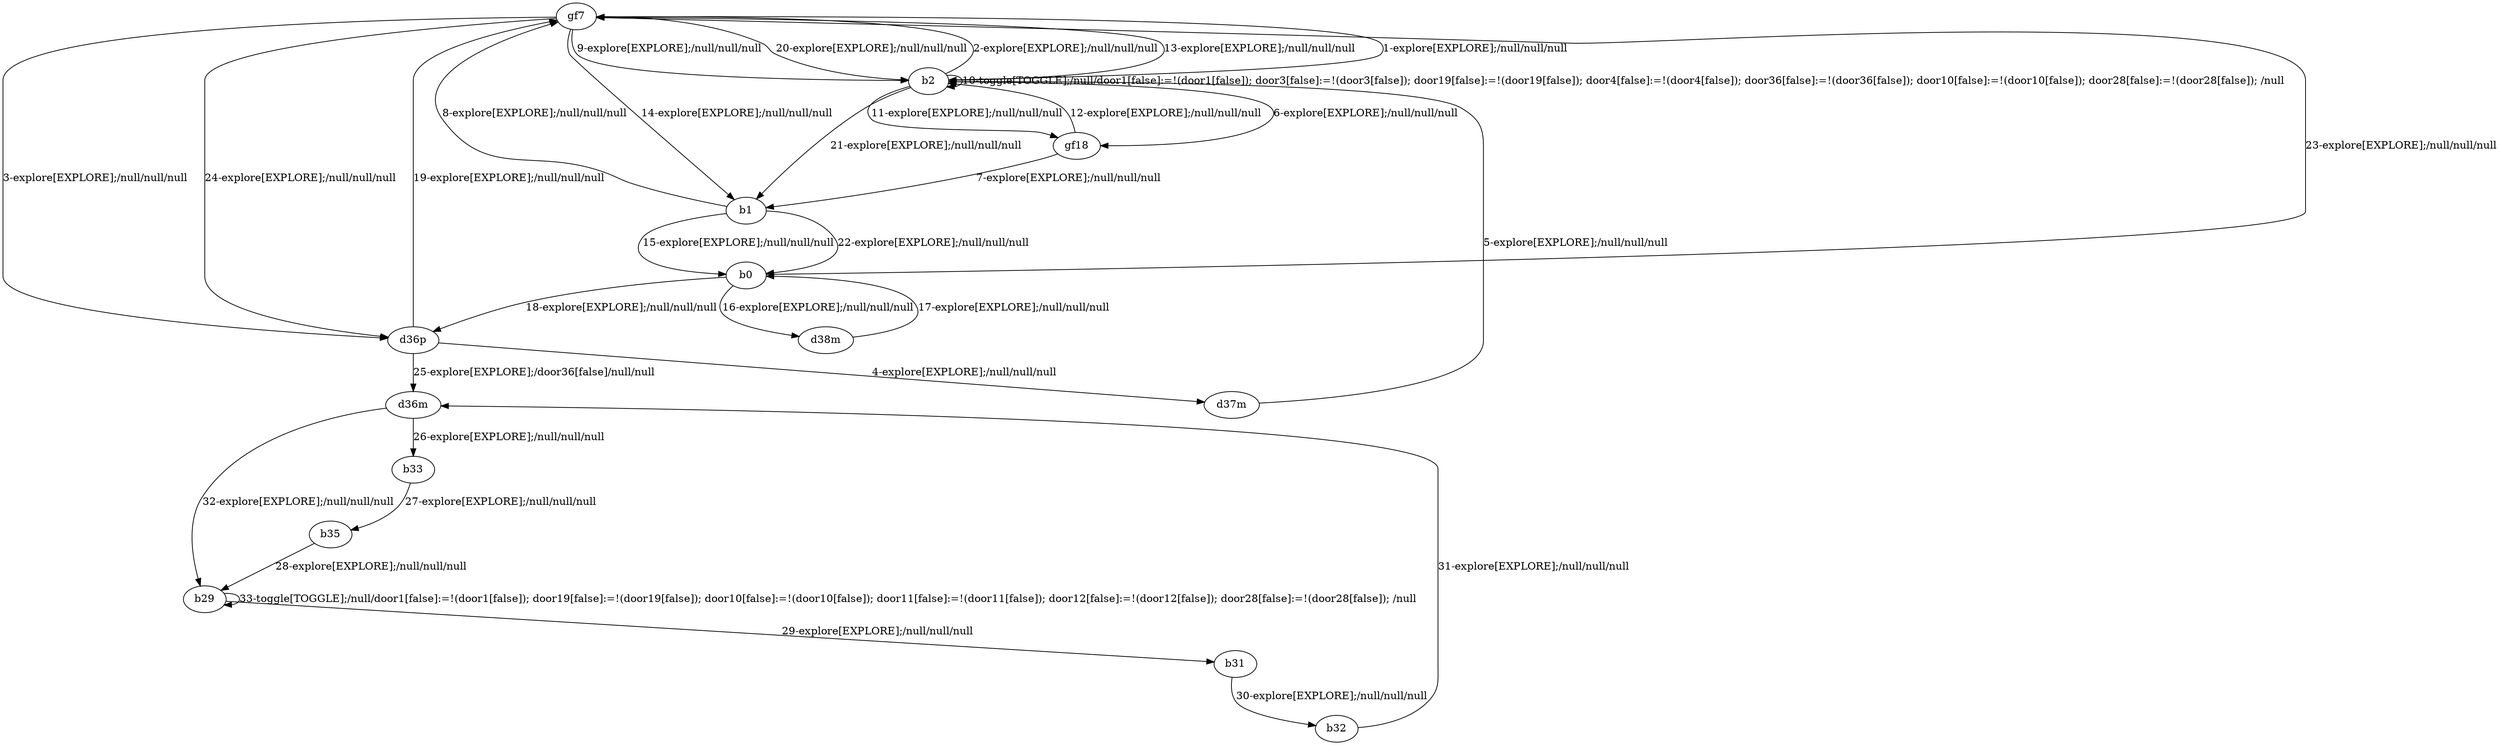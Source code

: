 # Total number of goals covered by this test: 3
# b29 --> b29
# b35 --> b29
# b31 --> b32

digraph g {
"gf7" -> "b2" [label = "1-explore[EXPLORE];/null/null/null"];
"b2" -> "gf7" [label = "2-explore[EXPLORE];/null/null/null"];
"gf7" -> "d36p" [label = "3-explore[EXPLORE];/null/null/null"];
"d36p" -> "d37m" [label = "4-explore[EXPLORE];/null/null/null"];
"d37m" -> "b2" [label = "5-explore[EXPLORE];/null/null/null"];
"b2" -> "gf18" [label = "6-explore[EXPLORE];/null/null/null"];
"gf18" -> "b1" [label = "7-explore[EXPLORE];/null/null/null"];
"b1" -> "gf7" [label = "8-explore[EXPLORE];/null/null/null"];
"gf7" -> "b2" [label = "9-explore[EXPLORE];/null/null/null"];
"b2" -> "b2" [label = "10-toggle[TOGGLE];/null/door1[false]:=!(door1[false]); door3[false]:=!(door3[false]); door19[false]:=!(door19[false]); door4[false]:=!(door4[false]); door36[false]:=!(door36[false]); door10[false]:=!(door10[false]); door28[false]:=!(door28[false]); /null"];
"b2" -> "gf18" [label = "11-explore[EXPLORE];/null/null/null"];
"gf18" -> "b2" [label = "12-explore[EXPLORE];/null/null/null"];
"b2" -> "gf7" [label = "13-explore[EXPLORE];/null/null/null"];
"gf7" -> "b1" [label = "14-explore[EXPLORE];/null/null/null"];
"b1" -> "b0" [label = "15-explore[EXPLORE];/null/null/null"];
"b0" -> "d38m" [label = "16-explore[EXPLORE];/null/null/null"];
"d38m" -> "b0" [label = "17-explore[EXPLORE];/null/null/null"];
"b0" -> "d36p" [label = "18-explore[EXPLORE];/null/null/null"];
"d36p" -> "gf7" [label = "19-explore[EXPLORE];/null/null/null"];
"gf7" -> "b2" [label = "20-explore[EXPLORE];/null/null/null"];
"b2" -> "b1" [label = "21-explore[EXPLORE];/null/null/null"];
"b1" -> "b0" [label = "22-explore[EXPLORE];/null/null/null"];
"b0" -> "gf7" [label = "23-explore[EXPLORE];/null/null/null"];
"gf7" -> "d36p" [label = "24-explore[EXPLORE];/null/null/null"];
"d36p" -> "d36m" [label = "25-explore[EXPLORE];/door36[false]/null/null"];
"d36m" -> "b33" [label = "26-explore[EXPLORE];/null/null/null"];
"b33" -> "b35" [label = "27-explore[EXPLORE];/null/null/null"];
"b35" -> "b29" [label = "28-explore[EXPLORE];/null/null/null"];
"b29" -> "b31" [label = "29-explore[EXPLORE];/null/null/null"];
"b31" -> "b32" [label = "30-explore[EXPLORE];/null/null/null"];
"b32" -> "d36m" [label = "31-explore[EXPLORE];/null/null/null"];
"d36m" -> "b29" [label = "32-explore[EXPLORE];/null/null/null"];
"b29" -> "b29" [label = "33-toggle[TOGGLE];/null/door1[false]:=!(door1[false]); door19[false]:=!(door19[false]); door10[false]:=!(door10[false]); door11[false]:=!(door11[false]); door12[false]:=!(door12[false]); door28[false]:=!(door28[false]); /null"];
}